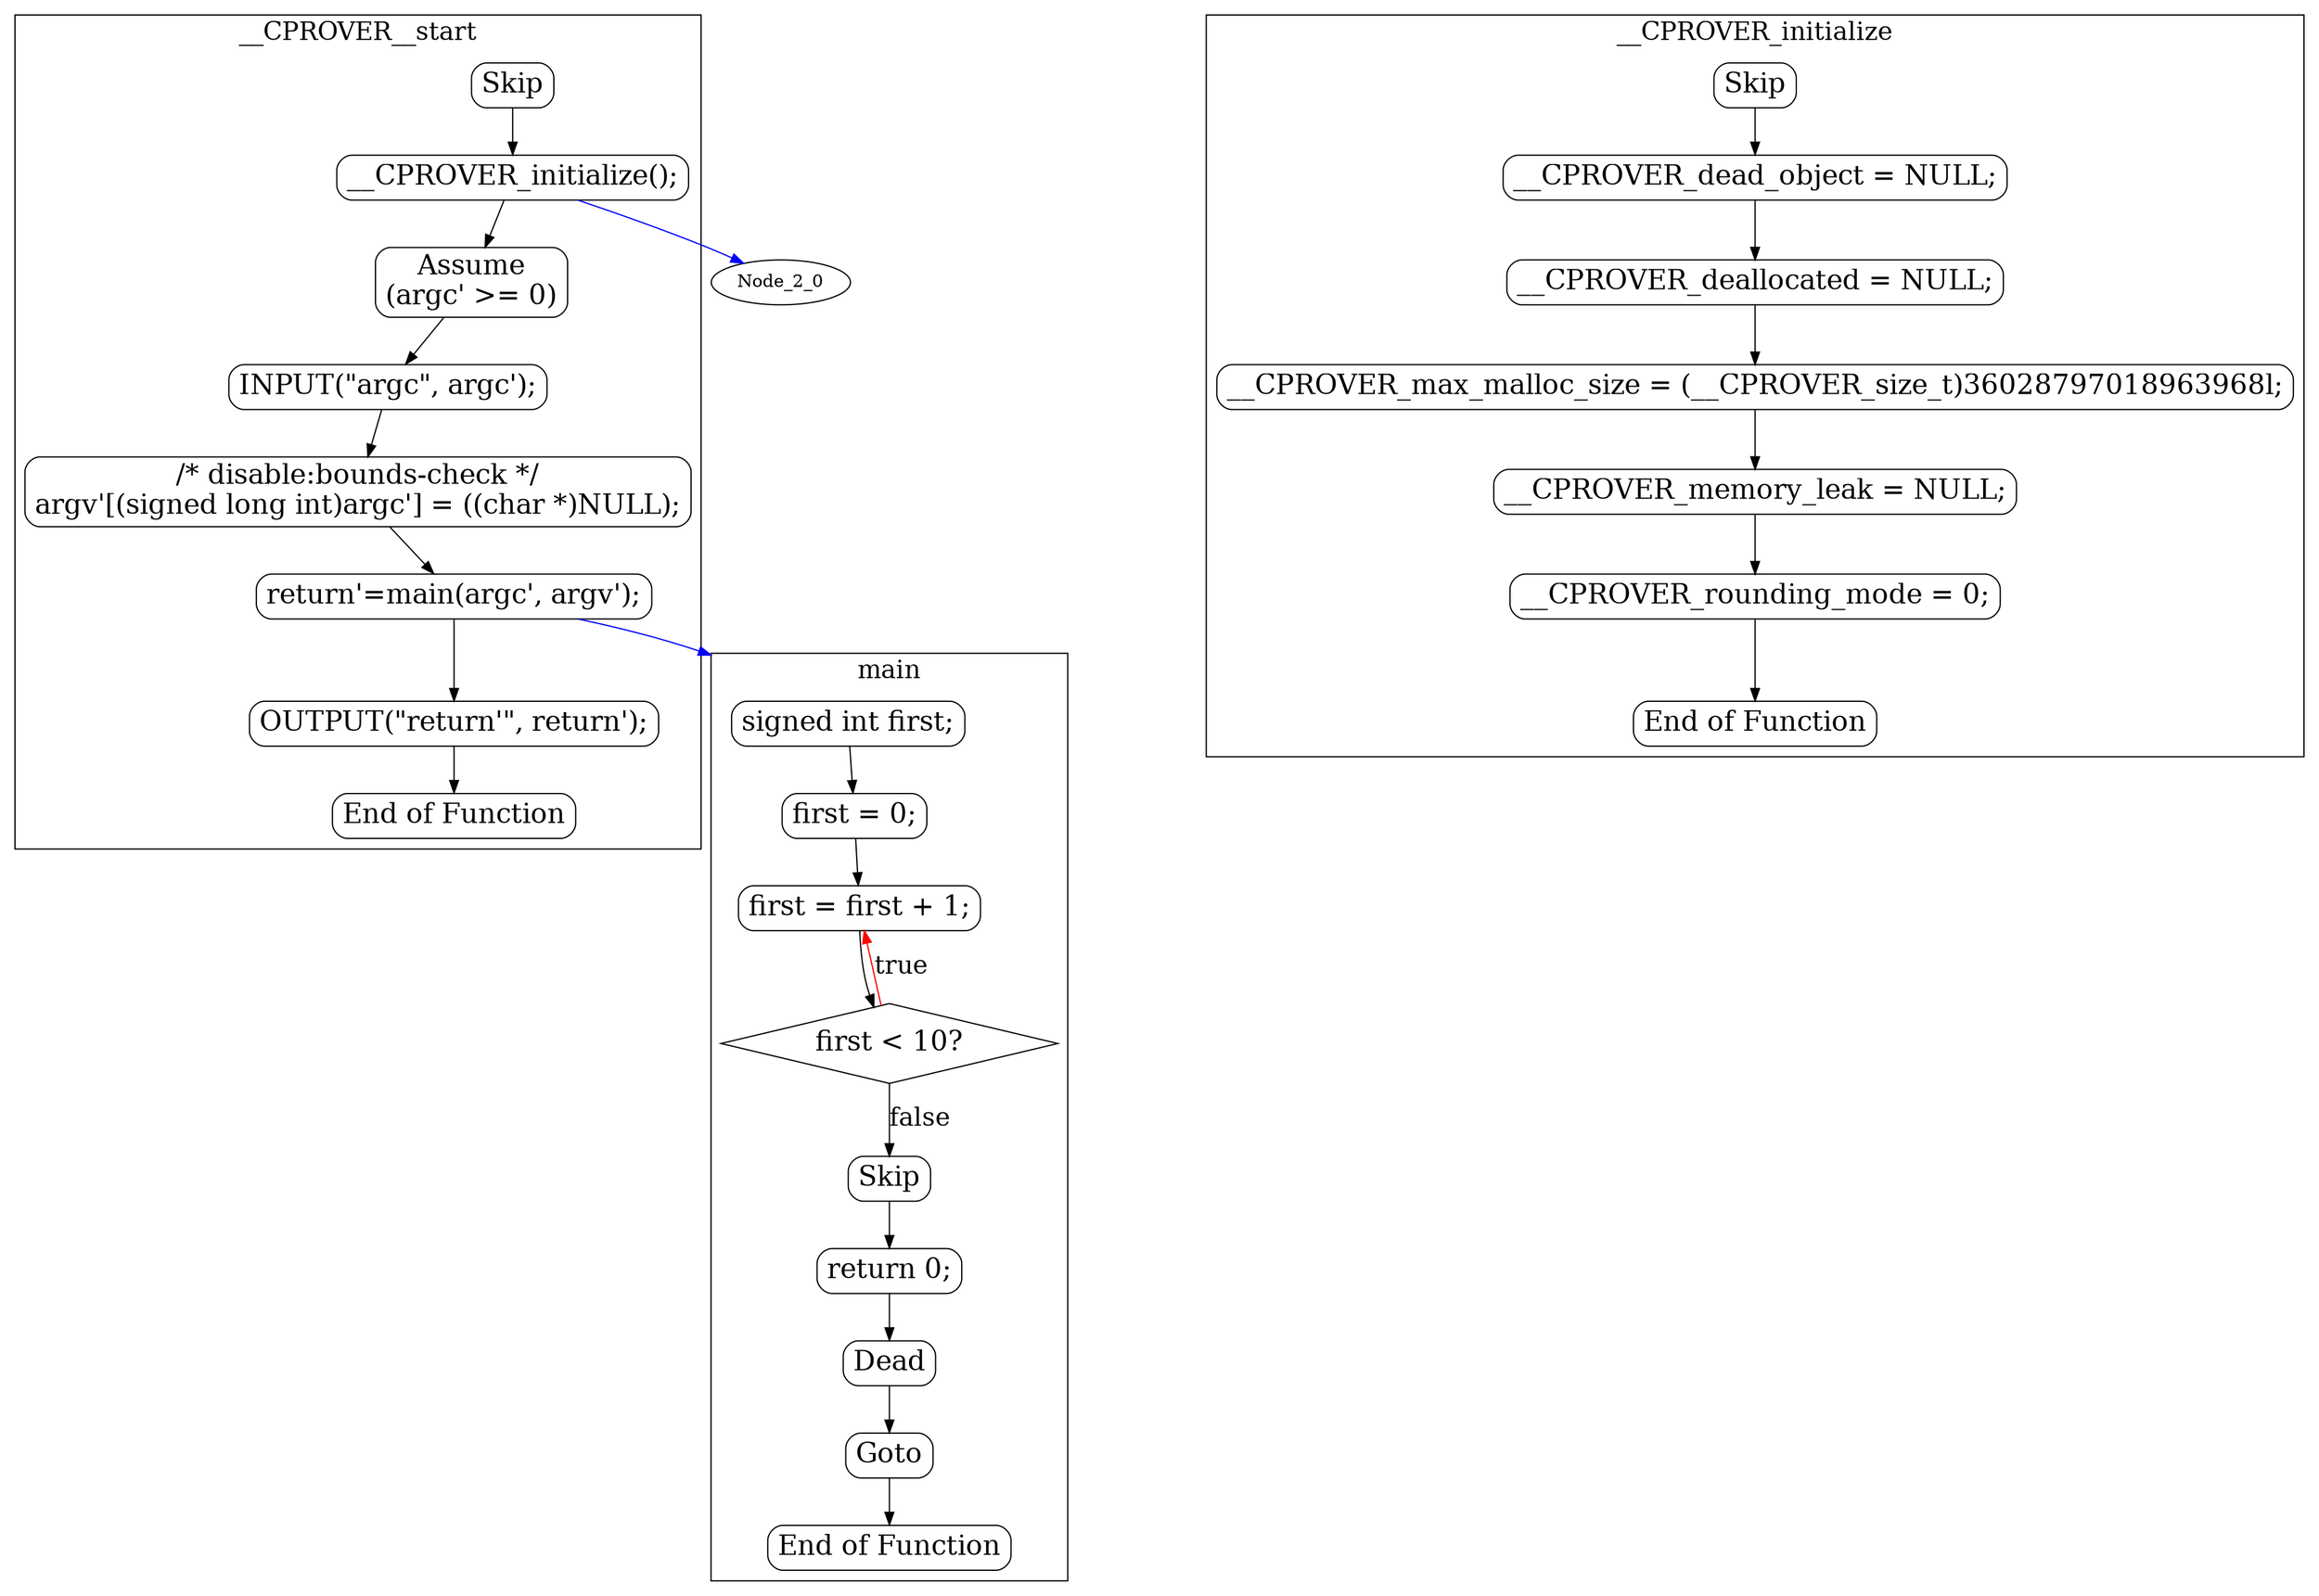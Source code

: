 digraph G {
color=black;orientation=portrait;fontsize=20;compound=true;size="30,40";ratio=compress;
subgraph "cluster_main" {
label="main";
Node_0_0 [shape=Mrecord,fontsize=22,label="signed int first;"];
Node_0_0 -> Node_0_1 ;
Node_0_1 [shape=Mrecord,fontsize=22,label="first = 0;"];
Node_0_1 -> Node_0_2 ;
Node_0_2 [shape=Mrecord,fontsize=22,label="first = first + 1;"];
Node_0_2 -> Node_0_3 ;
Node_0_3 [shape=diamond,fontsize=22,label="first \< 10?"];
Node_0_3 -> Node_0_2 [fontsize=20,label="true",color=red];
Node_0_3 -> Node_0_4 [fontsize=20,label="false"];
Node_0_4 [shape=Mrecord,fontsize=22,label="Skip"];
Node_0_4 -> Node_0_5 ;
Node_0_5 [shape=Mrecord,fontsize=22,label="return 0;"];
Node_0_5 -> Node_0_6 ;
Node_0_6 [shape=Mrecord,fontsize=22,label="Dead"];
Node_0_6 -> Node_0_7 ;
Node_0_7 [shape=Mrecord,fontsize=22,label="Goto"];
Node_0_7 -> Node_0_8 ;
Node_0_8 [shape=Mrecord,fontsize=22,label="End of Function"];
}
subgraph "cluster___CPROVER__start" {
label="__CPROVER__start";
Node_1_9 [shape=Mrecord,fontsize=22,label="Skip"];
Node_1_9 -> Node_1_10 ;
Node_1_10 [shape=Mrecord,fontsize=22,label="__CPROVER_initialize();"];
Node_1_10 -> Node_1_11 ;
Node_1_11 [shape=Mrecord,fontsize=22,label="Assume\n(argc' \>= 0)"];
Node_1_11 -> Node_1_12 ;
Node_1_12 [shape=Mrecord,fontsize=22,label="INPUT(\"argc\", argc');"];
Node_1_12 -> Node_1_13 ;
Node_1_13 [shape=Mrecord,fontsize=22,label="/* disable:bounds-check */\nargv'[(signed long int)argc'] = ((char *)NULL);"];
Node_1_13 -> Node_1_14 ;
Node_1_14 [shape=Mrecord,fontsize=22,label="return'=main(argc', argv');"];
Node_1_14 -> Node_1_15 ;
Node_1_15 [shape=Mrecord,fontsize=22,label="OUTPUT(\"return'\", return');"];
Node_1_15 -> Node_1_16 ;
Node_1_16 [shape=Mrecord,fontsize=22,label="End of Function"];
}
subgraph "cluster___CPROVER_initialize" {
label="__CPROVER_initialize";
Node_2_17 [shape=Mrecord,fontsize=22,label="Skip"];
Node_2_17 -> Node_2_18 ;
Node_2_18 [shape=Mrecord,fontsize=22,label="__CPROVER_dead_object = NULL;"];
Node_2_18 -> Node_2_19 ;
Node_2_19 [shape=Mrecord,fontsize=22,label="__CPROVER_deallocated = NULL;"];
Node_2_19 -> Node_2_20 ;
Node_2_20 [shape=Mrecord,fontsize=22,label="__CPROVER_max_malloc_size = (__CPROVER_size_t)36028797018963968l;"];
Node_2_20 -> Node_2_21 ;
Node_2_21 [shape=Mrecord,fontsize=22,label="__CPROVER_memory_leak = NULL;"];
Node_2_21 -> Node_2_22 ;
Node_2_22 [shape=Mrecord,fontsize=22,label="__CPROVER_rounding_mode = 0;"];
Node_2_22 -> Node_2_23 ;
Node_2_23 [shape=Mrecord,fontsize=22,label="End of Function"];
}
Node_1_10 -> Node_2_0 [lhead="cluster___CPROVER_initialize",color=blue];
Node_1_14 -> Node_0_0 [lhead="cluster_main",color=blue];
}
